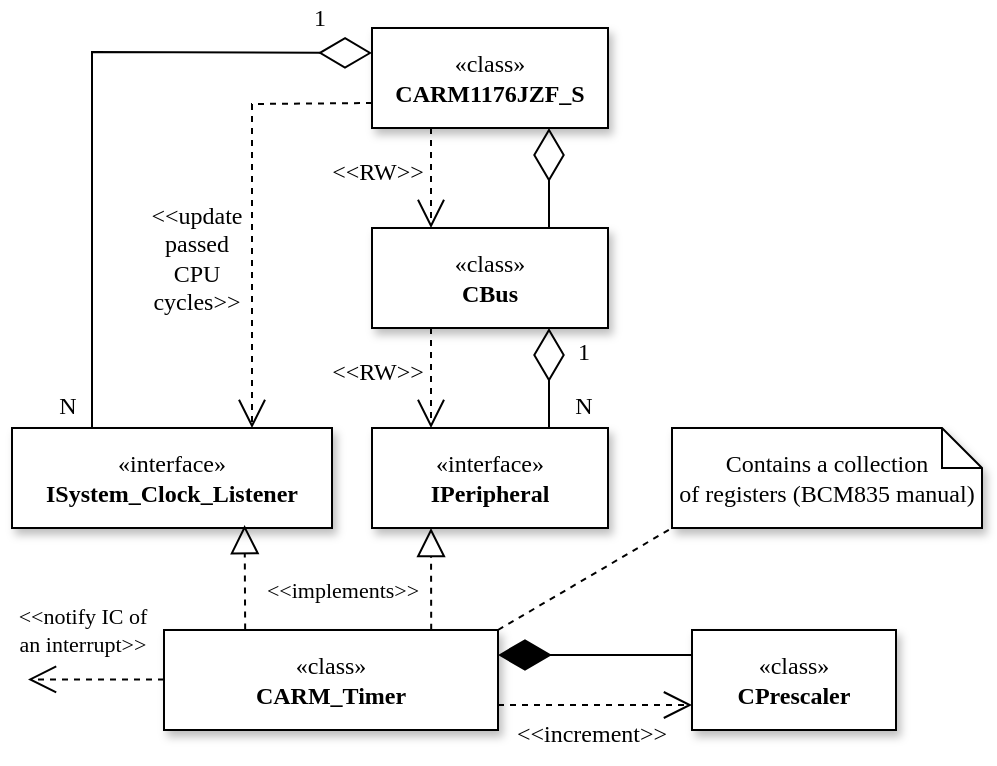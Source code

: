 <mxfile version="21.6.8" type="device">
  <diagram name="Page-1" id="p1tYEQZzaMc3efeqqEnJ">
    <mxGraphModel dx="863" dy="512" grid="1" gridSize="10" guides="1" tooltips="1" connect="1" arrows="1" fold="1" page="1" pageScale="1" pageWidth="850" pageHeight="1100" math="0" shadow="0">
      <root>
        <mxCell id="0" />
        <mxCell id="1" parent="0" />
        <mxCell id="04KozObfJo104zxbos51-1" value="«class»&lt;br&gt;&lt;b&gt;CARM1176JZF_S&lt;/b&gt;" style="html=1;whiteSpace=wrap;fontFamily=Computer Modern;shadow=1;" parent="1" vertex="1">
          <mxGeometry x="440" y="410" width="118" height="50" as="geometry" />
        </mxCell>
        <mxCell id="04KozObfJo104zxbos51-2" value="«interface»&lt;br&gt;&lt;b&gt;ISystem_Clock_Listener&lt;/b&gt;" style="html=1;whiteSpace=wrap;fontFamily=Computer Modern;shadow=1;" parent="1" vertex="1">
          <mxGeometry x="260" y="610" width="160" height="50" as="geometry" />
        </mxCell>
        <mxCell id="04KozObfJo104zxbos51-3" value="«interface»&lt;br&gt;&lt;b&gt;IPeripheral&lt;/b&gt;" style="html=1;whiteSpace=wrap;fontFamily=Computer Modern;shadow=1;" parent="1" vertex="1">
          <mxGeometry x="440" y="610" width="118" height="50" as="geometry" />
        </mxCell>
        <mxCell id="04KozObfJo104zxbos51-4" value="«class»&lt;br&gt;&lt;b&gt;CBus&lt;/b&gt;" style="html=1;whiteSpace=wrap;fontFamily=Computer Modern;shadow=1;" parent="1" vertex="1">
          <mxGeometry x="440" y="510" width="118" height="50" as="geometry" />
        </mxCell>
        <mxCell id="04KozObfJo104zxbos51-5" value="«class»&lt;br&gt;&lt;b&gt;CARM_Timer&lt;/b&gt;" style="html=1;whiteSpace=wrap;fontFamily=Computer Modern;shadow=1;" parent="1" vertex="1">
          <mxGeometry x="336" y="711" width="167" height="50" as="geometry" />
        </mxCell>
        <mxCell id="04KozObfJo104zxbos51-6" value="«class»&lt;br&gt;&lt;b&gt;CPrescaler&lt;/b&gt;" style="html=1;whiteSpace=wrap;fontFamily=Computer Modern;shadow=1;" parent="1" vertex="1">
          <mxGeometry x="600" y="711" width="102" height="50" as="geometry" />
        </mxCell>
        <mxCell id="04KozObfJo104zxbos51-8" value="" style="endArrow=block;dashed=1;endFill=0;endSize=12;html=1;rounded=0;entryX=0.727;entryY=0.971;entryDx=0;entryDy=0;fontFamily=Computer Modern;entryPerimeter=0;exitX=0.243;exitY=-0.004;exitDx=0;exitDy=0;exitPerimeter=0;" parent="1" source="04KozObfJo104zxbos51-5" target="04KozObfJo104zxbos51-2" edge="1">
          <mxGeometry width="160" relative="1" as="geometry">
            <mxPoint x="380" y="710" as="sourcePoint" />
            <mxPoint x="368" y="660" as="targetPoint" />
          </mxGeometry>
        </mxCell>
        <mxCell id="04KozObfJo104zxbos51-10" value="" style="endArrow=block;dashed=1;endFill=0;endSize=12;html=1;rounded=0;fontFamily=Computer Modern;exitX=0.8;exitY=-0.002;exitDx=0;exitDy=0;entryX=0.25;entryY=1;entryDx=0;entryDy=0;exitPerimeter=0;" parent="1" source="04KozObfJo104zxbos51-5" target="04KozObfJo104zxbos51-3" edge="1">
          <mxGeometry width="160" relative="1" as="geometry">
            <mxPoint x="373" y="750" as="sourcePoint" />
            <mxPoint x="460" y="690" as="targetPoint" />
          </mxGeometry>
        </mxCell>
        <mxCell id="04KozObfJo104zxbos51-11" value="&amp;lt;&amp;lt;implements&amp;gt;&amp;gt;" style="edgeLabel;html=1;align=center;verticalAlign=middle;resizable=0;points=[];fontFamily=Computer Modern;" parent="04KozObfJo104zxbos51-10" vertex="1" connectable="0">
          <mxGeometry x="-0.251" y="-2" relative="1" as="geometry">
            <mxPoint x="-47" y="-1" as="offset" />
          </mxGeometry>
        </mxCell>
        <mxCell id="04KozObfJo104zxbos51-12" value="" style="endArrow=diamondThin;endFill=0;endSize=24;html=1;rounded=0;fontFamily=Computer Modern;entryX=0.75;entryY=1;entryDx=0;entryDy=0;exitX=0.75;exitY=0;exitDx=0;exitDy=0;" parent="1" source="04KozObfJo104zxbos51-3" target="04KozObfJo104zxbos51-4" edge="1">
          <mxGeometry width="160" relative="1" as="geometry">
            <mxPoint x="558" y="600" as="sourcePoint" />
            <mxPoint x="618" y="600" as="targetPoint" />
          </mxGeometry>
        </mxCell>
        <mxCell id="04KozObfJo104zxbos51-13" value="" style="endArrow=open;endSize=12;dashed=1;html=1;rounded=0;fontFamily=Computer Modern;exitX=0.25;exitY=1;exitDx=0;exitDy=0;entryX=0.25;entryY=0;entryDx=0;entryDy=0;" parent="1" source="04KozObfJo104zxbos51-4" target="04KozObfJo104zxbos51-3" edge="1">
          <mxGeometry width="160" relative="1" as="geometry">
            <mxPoint x="670" y="340" as="sourcePoint" />
            <mxPoint x="610" y="450" as="targetPoint" />
          </mxGeometry>
        </mxCell>
        <mxCell id="04KozObfJo104zxbos51-15" value="" style="endArrow=open;endSize=12;dashed=1;html=1;rounded=0;fontFamily=Computer Modern;exitX=0.25;exitY=1;exitDx=0;exitDy=0;entryX=0.25;entryY=0;entryDx=0;entryDy=0;" parent="1" source="04KozObfJo104zxbos51-1" target="04KozObfJo104zxbos51-4" edge="1">
          <mxGeometry width="160" relative="1" as="geometry">
            <mxPoint x="480" y="570" as="sourcePoint" />
            <mxPoint x="480" y="620" as="targetPoint" />
          </mxGeometry>
        </mxCell>
        <mxCell id="04KozObfJo104zxbos51-16" value="" style="endArrow=diamondThin;endFill=0;endSize=24;html=1;rounded=0;fontFamily=Computer Modern;entryX=0.75;entryY=1;entryDx=0;entryDy=0;exitX=0.75;exitY=0;exitDx=0;exitDy=0;" parent="1" source="04KozObfJo104zxbos51-4" target="04KozObfJo104zxbos51-1" edge="1">
          <mxGeometry width="160" relative="1" as="geometry">
            <mxPoint x="539" y="620" as="sourcePoint" />
            <mxPoint x="539" y="570" as="targetPoint" />
          </mxGeometry>
        </mxCell>
        <mxCell id="04KozObfJo104zxbos51-17" value="" style="endArrow=diamondThin;endFill=0;endSize=24;html=1;rounded=0;fontFamily=Computer Modern;entryX=0;entryY=0.25;entryDx=0;entryDy=0;exitX=0.25;exitY=0;exitDx=0;exitDy=0;" parent="1" source="04KozObfJo104zxbos51-2" target="04KozObfJo104zxbos51-1" edge="1">
          <mxGeometry width="160" relative="1" as="geometry">
            <mxPoint x="350" y="460" as="sourcePoint" />
            <mxPoint x="539" y="470" as="targetPoint" />
            <Array as="points">
              <mxPoint x="300" y="422" />
            </Array>
          </mxGeometry>
        </mxCell>
        <mxCell id="04KozObfJo104zxbos51-18" value="" style="endArrow=open;endSize=12;dashed=1;html=1;rounded=0;fontFamily=Computer Modern;exitX=0;exitY=0.75;exitDx=0;exitDy=0;entryX=0.75;entryY=0;entryDx=0;entryDy=0;" parent="1" source="04KozObfJo104zxbos51-1" target="04KozObfJo104zxbos51-2" edge="1">
          <mxGeometry width="160" relative="1" as="geometry">
            <mxPoint x="480" y="470" as="sourcePoint" />
            <mxPoint x="480" y="520" as="targetPoint" />
            <Array as="points">
              <mxPoint x="380" y="448" />
            </Array>
          </mxGeometry>
        </mxCell>
        <mxCell id="04KozObfJo104zxbos51-19" value="" style="endArrow=diamondThin;endFill=1;endSize=24;html=1;rounded=0;entryX=1;entryY=0.25;entryDx=0;entryDy=0;fontFamily=Computer Modern;exitX=0;exitY=0.25;exitDx=0;exitDy=0;" parent="1" source="04KozObfJo104zxbos51-6" target="04KozObfJo104zxbos51-5" edge="1">
          <mxGeometry width="160" relative="1" as="geometry">
            <mxPoint x="558" y="730" as="sourcePoint" />
            <mxPoint x="501" y="730" as="targetPoint" />
          </mxGeometry>
        </mxCell>
        <mxCell id="04KozObfJo104zxbos51-20" value="" style="endArrow=open;endSize=12;dashed=1;html=1;rounded=0;entryX=0;entryY=0.75;entryDx=0;entryDy=0;exitX=1;exitY=0.75;exitDx=0;exitDy=0;fontFamily=Computer Modern;" parent="1" source="04KozObfJo104zxbos51-5" target="04KozObfJo104zxbos51-6" edge="1">
          <mxGeometry width="160" relative="1" as="geometry">
            <mxPoint x="580" y="680" as="sourcePoint" />
            <mxPoint x="685" y="680" as="targetPoint" />
          </mxGeometry>
        </mxCell>
        <mxCell id="04KozObfJo104zxbos51-21" value="1" style="text;html=1;strokeColor=none;fillColor=none;align=center;verticalAlign=middle;whiteSpace=wrap;rounded=0;fontFamily=Computer Modern;" parent="1" vertex="1">
          <mxGeometry x="540" y="567" width="12" height="10" as="geometry" />
        </mxCell>
        <mxCell id="04KozObfJo104zxbos51-22" value="N" style="text;html=1;strokeColor=none;fillColor=none;align=center;verticalAlign=middle;whiteSpace=wrap;rounded=0;fontFamily=Computer Modern;" parent="1" vertex="1">
          <mxGeometry x="540" y="594" width="12" height="10" as="geometry" />
        </mxCell>
        <mxCell id="04KozObfJo104zxbos51-26" value="1" style="text;html=1;strokeColor=none;fillColor=none;align=center;verticalAlign=middle;whiteSpace=wrap;rounded=0;fontFamily=Computer Modern;" parent="1" vertex="1">
          <mxGeometry x="408" y="400" width="12" height="10" as="geometry" />
        </mxCell>
        <mxCell id="04KozObfJo104zxbos51-28" value="N" style="text;html=1;strokeColor=none;fillColor=none;align=center;verticalAlign=middle;whiteSpace=wrap;rounded=0;fontFamily=Computer Modern;" parent="1" vertex="1">
          <mxGeometry x="282" y="594" width="12" height="10" as="geometry" />
        </mxCell>
        <mxCell id="04KozObfJo104zxbos51-30" value="&amp;lt;&amp;lt;update &lt;br&gt;passed &lt;br&gt;CPU &lt;br&gt;cycles&amp;gt;&amp;gt;" style="text;html=1;strokeColor=none;fillColor=none;align=center;verticalAlign=middle;whiteSpace=wrap;rounded=0;fontFamily=Computer Modern;" parent="1" vertex="1">
          <mxGeometry x="315" y="510" width="75" height="30" as="geometry" />
        </mxCell>
        <mxCell id="04KozObfJo104zxbos51-31" value="&amp;lt;&amp;lt;RW&amp;gt;&amp;gt;" style="text;html=1;strokeColor=none;fillColor=none;align=center;verticalAlign=middle;whiteSpace=wrap;rounded=0;fontFamily=Computer Modern;" parent="1" vertex="1">
          <mxGeometry x="398" y="467" width="90" height="30" as="geometry" />
        </mxCell>
        <mxCell id="04KozObfJo104zxbos51-32" value="&amp;lt;&amp;lt;RW&amp;gt;&amp;gt;" style="text;html=1;strokeColor=none;fillColor=none;align=center;verticalAlign=middle;whiteSpace=wrap;rounded=0;fontFamily=Computer Modern;" parent="1" vertex="1">
          <mxGeometry x="398" y="567" width="90" height="30" as="geometry" />
        </mxCell>
        <mxCell id="04KozObfJo104zxbos51-33" value="&amp;lt;&amp;lt;increment&amp;gt;&amp;gt;" style="text;html=1;strokeColor=none;fillColor=none;align=center;verticalAlign=middle;whiteSpace=wrap;rounded=0;fontFamily=Computer Modern;" parent="1" vertex="1">
          <mxGeometry x="520" y="748" width="60" height="30" as="geometry" />
        </mxCell>
        <mxCell id="7-_zMUsWHtfsn5jyOQBt-1" value="Contains a collection &lt;br&gt;of registers (BCM835 manual)" style="shape=note;size=20;whiteSpace=wrap;html=1;shadow=1;fontFamily=Computer Modern;" parent="1" vertex="1">
          <mxGeometry x="590" y="610" width="155" height="50" as="geometry" />
        </mxCell>
        <mxCell id="7-_zMUsWHtfsn5jyOQBt-2" value="" style="endArrow=none;dashed=1;html=1;rounded=0;entryX=0;entryY=1;entryDx=0;entryDy=0;entryPerimeter=0;exitX=1;exitY=0;exitDx=0;exitDy=0;" parent="1" source="04KozObfJo104zxbos51-5" target="7-_zMUsWHtfsn5jyOQBt-1" edge="1">
          <mxGeometry width="50" height="50" relative="1" as="geometry">
            <mxPoint x="190" y="810" as="sourcePoint" />
            <mxPoint x="240" y="760" as="targetPoint" />
          </mxGeometry>
        </mxCell>
        <mxCell id="GP5NcfAiL2K3YPHE_zpa-1" value="" style="endArrow=open;endSize=12;dashed=1;html=1;rounded=0;exitX=0;exitY=0.5;exitDx=0;exitDy=0;" edge="1" parent="1">
          <mxGeometry width="160" relative="1" as="geometry">
            <mxPoint x="336" y="735.71" as="sourcePoint" />
            <mxPoint x="268" y="735.71" as="targetPoint" />
          </mxGeometry>
        </mxCell>
        <mxCell id="GP5NcfAiL2K3YPHE_zpa-2" value="&amp;lt;&amp;lt;notify IC of &lt;br&gt;an interrupt&amp;gt;&amp;gt;" style="edgeLabel;html=1;align=center;verticalAlign=middle;resizable=0;points=[];fontFamily=Computer Modern;" vertex="1" connectable="0" parent="1">
          <mxGeometry x="303" y="711.002" as="geometry">
            <mxPoint x="-8" as="offset" />
          </mxGeometry>
        </mxCell>
      </root>
    </mxGraphModel>
  </diagram>
</mxfile>
